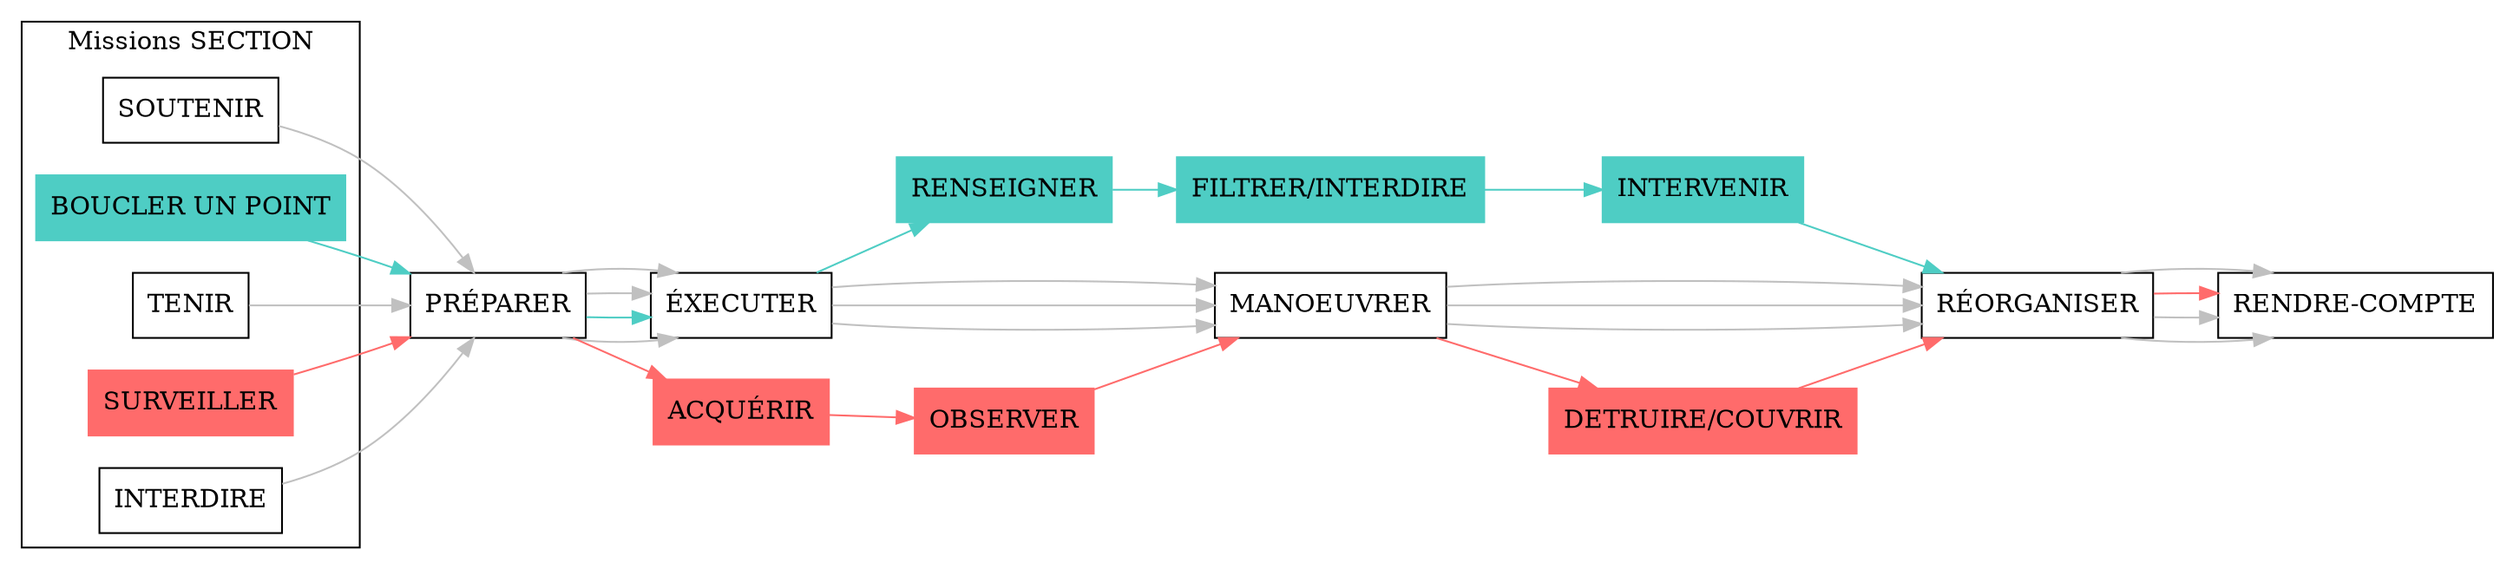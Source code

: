 digraph {

    graph [
        layout = dot,
        rankdir = "LR"]
    edge [overlap = false, splines = true]
    node [shape = rectangle]

    
    edge [color = grey] 
    SOUTENIR            -> PRÉPARER -> ÉXECUTER -> MANOEUVRER -> RÉORGANISER -> "RENDRE-COMPTE"

    edge [color = "#4ECDC4"]
    "BOUCLER UN POINT"  -> PRÉPARER -> ÉXECUTER -> RENSEIGNER -> "FILTRER/INTERDIRE" -> INTERVENIR -> RÉORGANISER

    edge [color = grey]
    TENIR               -> PRÉPARER -> ÉXECUTER -> MANOEUVRER -> RÉORGANISER -> "RENDRE-COMPTE"

    edge [color = "#FF6B6B"]
    SURVEILLER          -> PRÉPARER -> ACQUÉRIR -> OBSERVER -> MANOEUVRER -> "DETRUIRE/COUVRIR" -> RÉORGANISER -> "RENDRE-COMPTE"
    
    edge [color = grey]
    INTERDIRE           -> PRÉPARER -> ÉXECUTER -> MANOEUVRER -> RÉORGANISER -> "RENDRE-COMPTE"
    

    subgraph cluster_missions {
    label = "Missions SECTION"
    rank = "same"
    TENIR;
    SURVEILLER;
    SOUTENIR;
    INTERDIRE;
    "BOUCLER UN POINT";
    }
   
    "BOUCLER UN POINT", RENSEIGNER, "FILTRER/INTERDIRE", INTERVENIR [color = "#4ECDC4", style = filled]
    SURVEILLER, ACQUÉRIR, OBSERVER, "DETRUIRE/COUVRIR"  [color = "#FF6B6B", style = filled]
}
